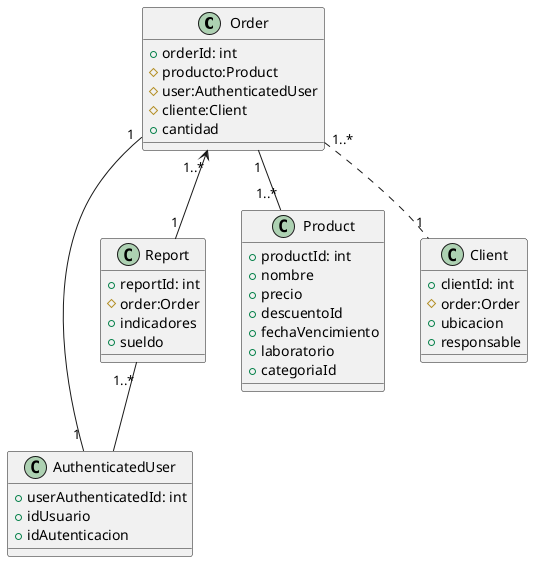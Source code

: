 ' @startuml GesFarmaWeb
' class Gesfarma{
'     #model
' }

' Tengo mi diagrama uml 
' Donde tablas o clases maestras son:

' ORDER tiene una relacion de 1 a 1 con Usuario_Autenticado
' Orden tiene una relacion de muchas a 1 Informe
' Orden tiene una relación de 1 a muchas PRODUCTOS
' ORden tiene una relaicón de 1 a muchas con 1 Cliente
@startuml OrdenesGesfarma

class Order {
    + orderId: int
    #producto:Product
    #user:AuthenticatedUser
    #cliente:Client
    + cantidad
    

}

class AuthenticatedUser {
    + userAuthenticatedId: int
    + idUsuario
    + idAutenticacion
    
}

class Report {
    + reportId: int
    #order:Order
    + indicadores
    + sueldo
}

class Product {
    + productId: int
    + nombre
    + precio
    + descuentoId
    + fechaVencimiento
    + laboratorio
    + categoriaId
   
}

class Client {
    + clientId: int
    #order:Order
    + ubicacion
    + responsable
}


Order "1" -- "1" AuthenticatedUser 
Order "1..*" <-- "1" Report
Order "1" -- "1..*" Product
Order "1..*" .. "1" Client 
Report "1..*" -- AuthenticatedUser

@enduml